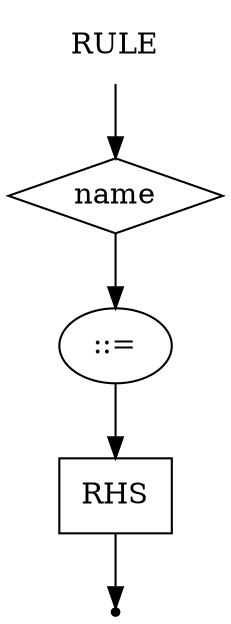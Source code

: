 digraph RULE {
    start [label=RULE shape=plaintext]
    A [label=name shape=diamond]
    B [label="::=" shape=oval]
    C [label=RHS shape=box]
    end [label="" shape=point]
    start -> A
    A -> B
    B -> C
    C -> end
}
